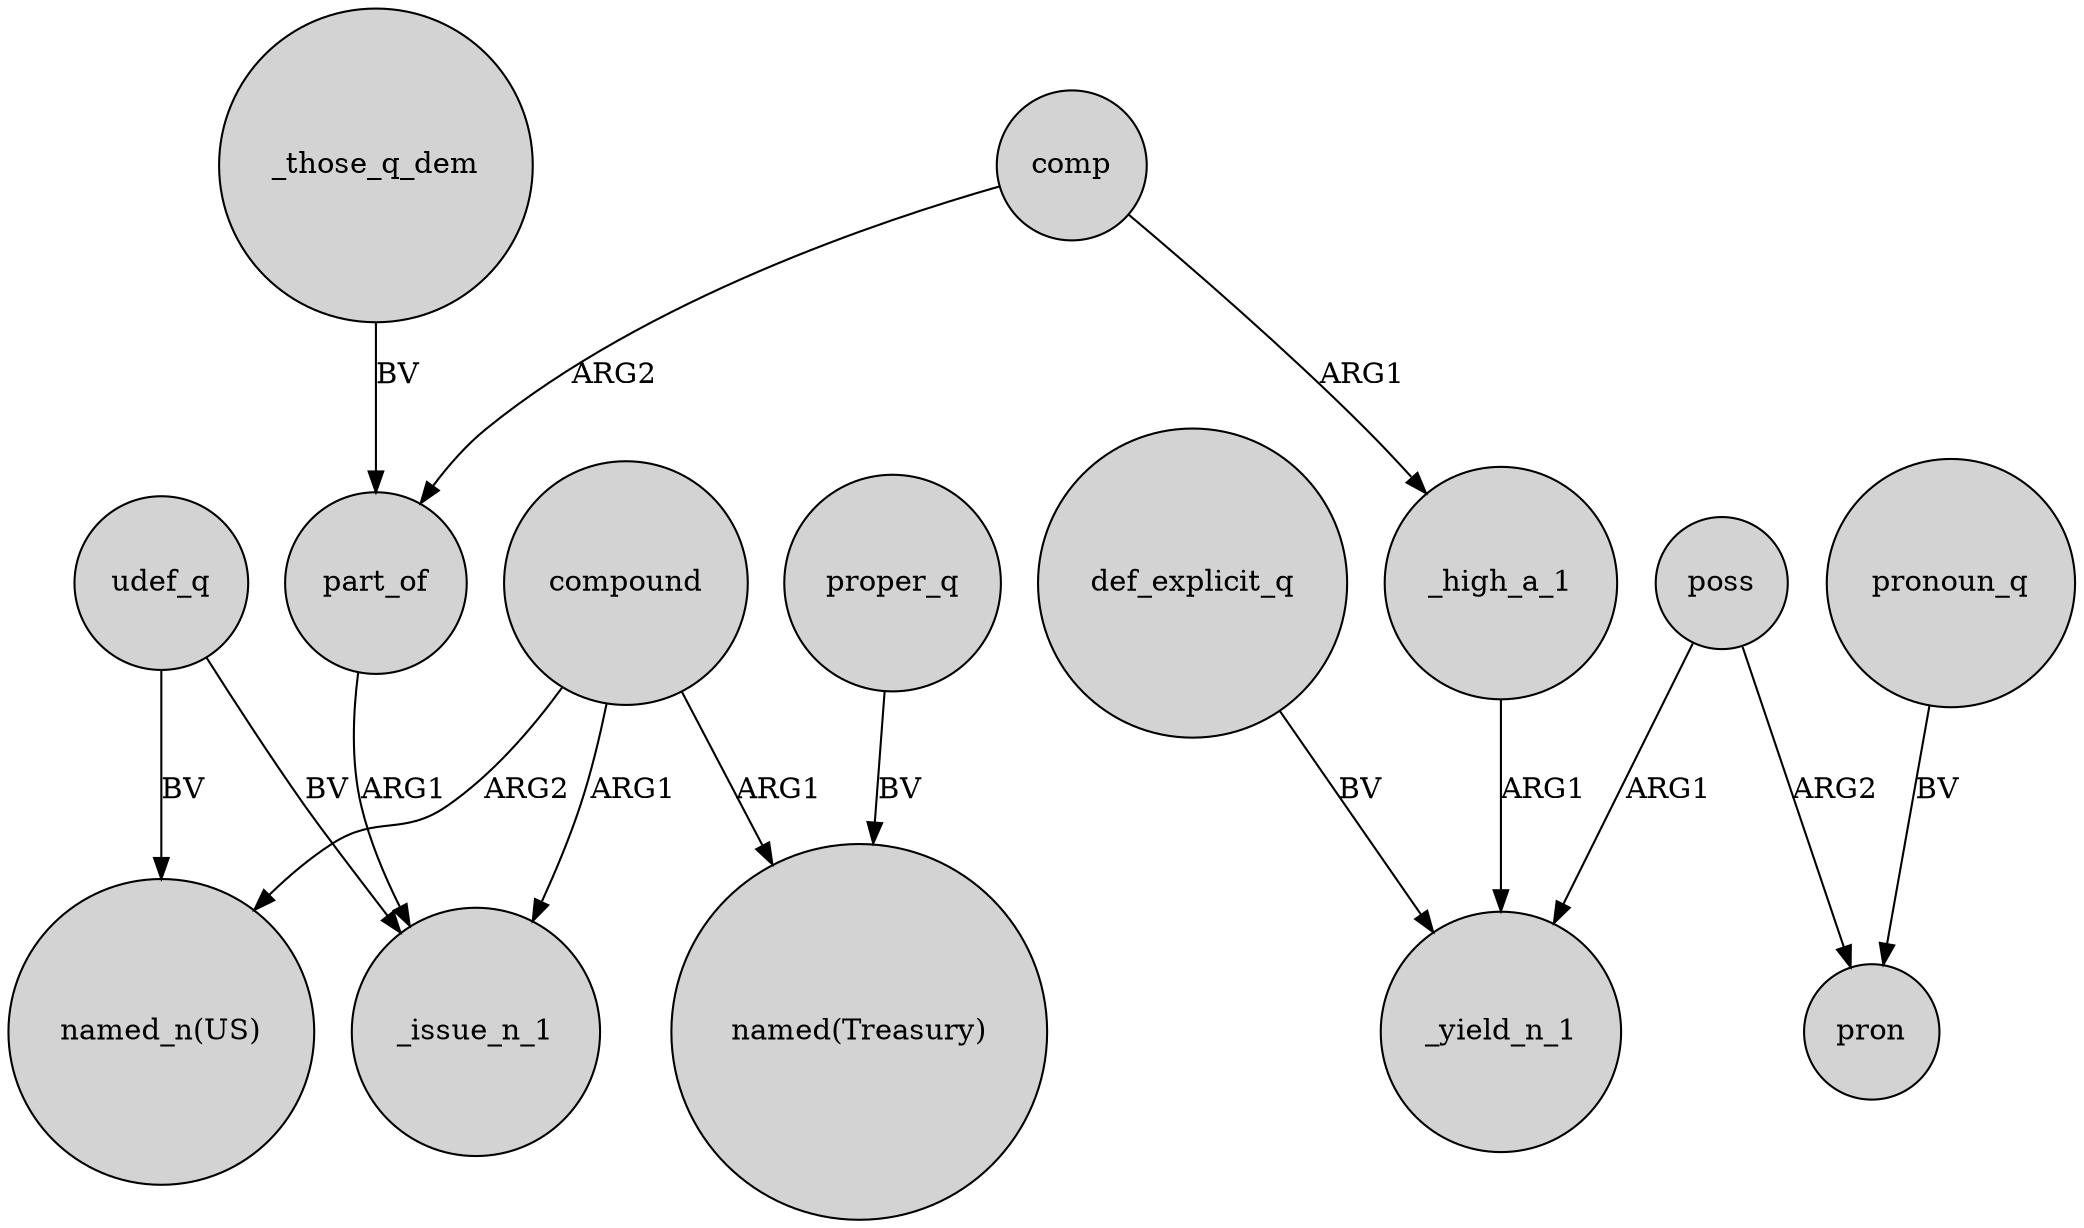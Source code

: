 digraph {
	node [shape=circle style=filled]
	_those_q_dem -> part_of [label=BV]
	compound -> "named(Treasury)" [label=ARG1]
	def_explicit_q -> _yield_n_1 [label=BV]
	comp -> _high_a_1 [label=ARG1]
	udef_q -> "named_n(US)" [label=BV]
	poss -> pron [label=ARG2]
	compound -> "named_n(US)" [label=ARG2]
	poss -> _yield_n_1 [label=ARG1]
	udef_q -> _issue_n_1 [label=BV]
	compound -> _issue_n_1 [label=ARG1]
	_high_a_1 -> _yield_n_1 [label=ARG1]
	comp -> part_of [label=ARG2]
	proper_q -> "named(Treasury)" [label=BV]
	part_of -> _issue_n_1 [label=ARG1]
	pronoun_q -> pron [label=BV]
}
